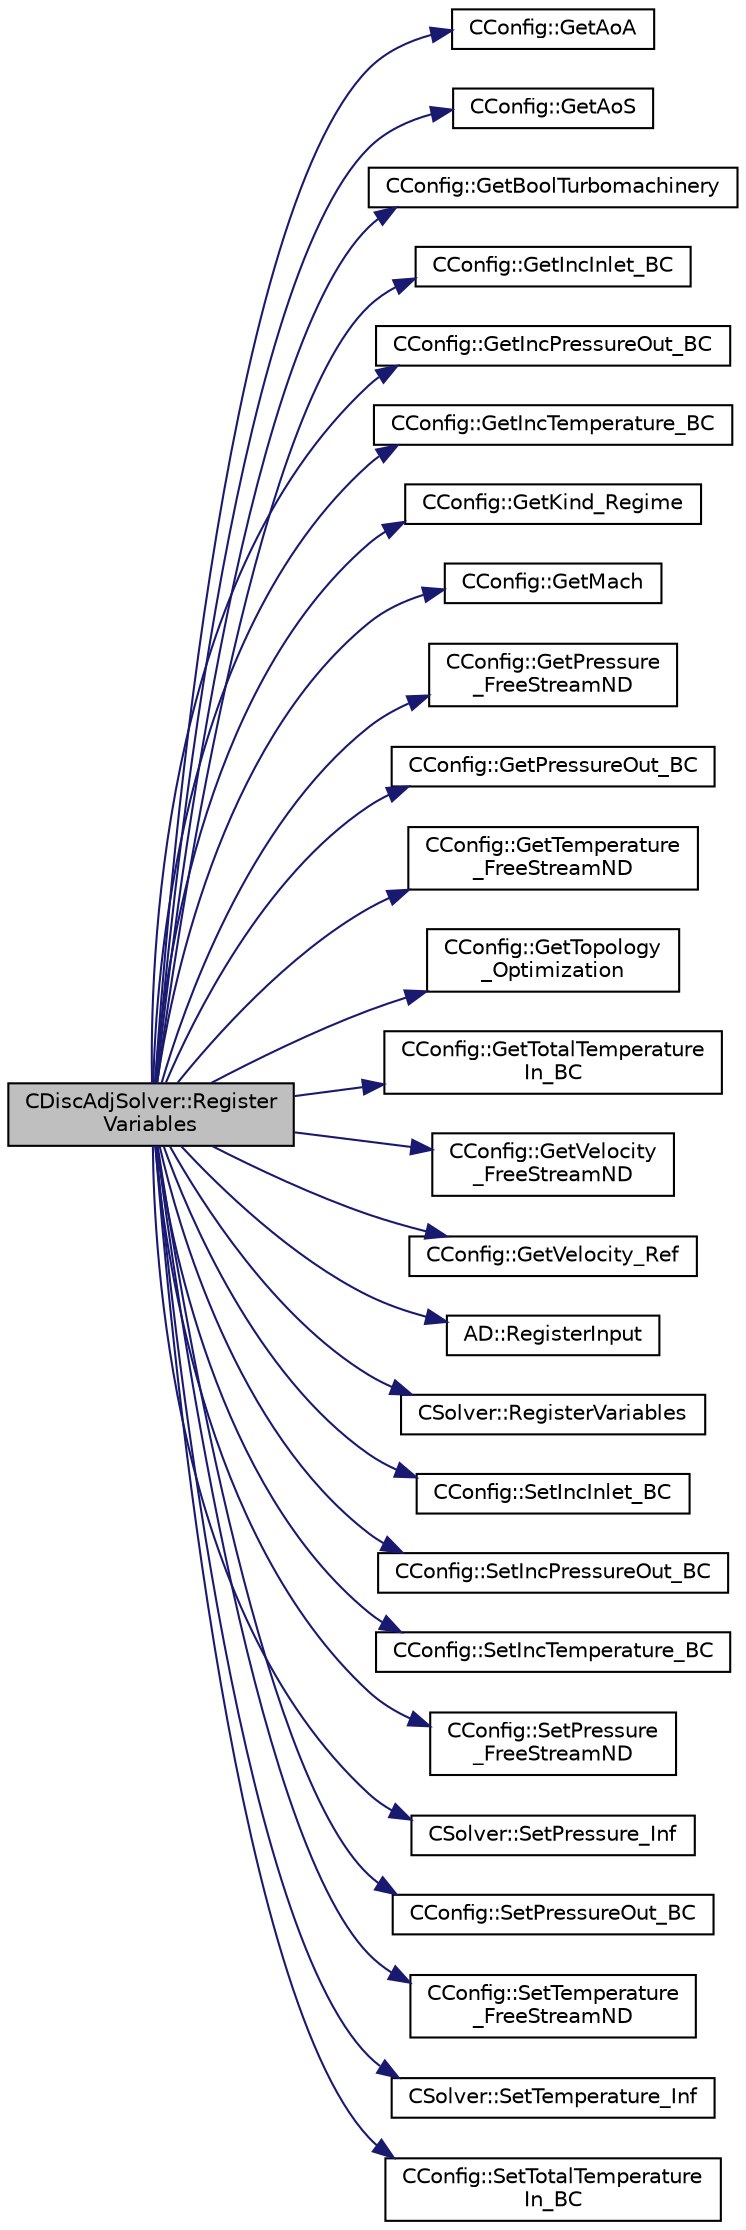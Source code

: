 digraph "CDiscAdjSolver::RegisterVariables"
{
 // LATEX_PDF_SIZE
  edge [fontname="Helvetica",fontsize="10",labelfontname="Helvetica",labelfontsize="10"];
  node [fontname="Helvetica",fontsize="10",shape=record];
  rankdir="LR";
  Node1 [label="CDiscAdjSolver::Register\lVariables",height=0.2,width=0.4,color="black", fillcolor="grey75", style="filled", fontcolor="black",tooltip="A virtual member."];
  Node1 -> Node2 [color="midnightblue",fontsize="10",style="solid",fontname="Helvetica"];
  Node2 [label="CConfig::GetAoA",height=0.2,width=0.4,color="black", fillcolor="white", style="filled",URL="$classCConfig.html#aa824c1a1b3c7cd05b7be414a76e0b250",tooltip="Get the angle of attack of the body. This is the angle between a reference line on a lifting body (of..."];
  Node1 -> Node3 [color="midnightblue",fontsize="10",style="solid",fontname="Helvetica"];
  Node3 [label="CConfig::GetAoS",height=0.2,width=0.4,color="black", fillcolor="white", style="filled",URL="$classCConfig.html#a25bfd5255f84135494ca2c368a848f98",tooltip="Get the angle of sideslip of the body. It relates to the rotation of the aircraft centerline from the..."];
  Node1 -> Node4 [color="midnightblue",fontsize="10",style="solid",fontname="Helvetica"];
  Node4 [label="CConfig::GetBoolTurbomachinery",height=0.2,width=0.4,color="black", fillcolor="white", style="filled",URL="$classCConfig.html#a9e487db59e70e83ca75e919e084cb9b9",tooltip="Verify if there is Turbomachinery performance option specified from config file."];
  Node1 -> Node5 [color="midnightblue",fontsize="10",style="solid",fontname="Helvetica"];
  Node5 [label="CConfig::GetIncInlet_BC",height=0.2,width=0.4,color="black", fillcolor="white", style="filled",URL="$classCConfig.html#af67ea6bec75e003c19b804455e35bb91",tooltip="Get the inlet velocity or pressure imposed for incompressible flow."];
  Node1 -> Node6 [color="midnightblue",fontsize="10",style="solid",fontname="Helvetica"];
  Node6 [label="CConfig::GetIncPressureOut_BC",height=0.2,width=0.4,color="black", fillcolor="white", style="filled",URL="$classCConfig.html#add3b741b1341257b15216366c5dd5bfd",tooltip="Get the outlet pressure imposed as BC for incompressible flow."];
  Node1 -> Node7 [color="midnightblue",fontsize="10",style="solid",fontname="Helvetica"];
  Node7 [label="CConfig::GetIncTemperature_BC",height=0.2,width=0.4,color="black", fillcolor="white", style="filled",URL="$classCConfig.html#a1926d01b3599f7b023d523f850f5d0be",tooltip="Get the inlet temperature imposed as BC for incompressible flow."];
  Node1 -> Node8 [color="midnightblue",fontsize="10",style="solid",fontname="Helvetica"];
  Node8 [label="CConfig::GetKind_Regime",height=0.2,width=0.4,color="black", fillcolor="white", style="filled",URL="$classCConfig.html#afbf664fbd8b2c75c5874432fdc185937",tooltip="Governing equations of the flow (it can be different from the run time equation)."];
  Node1 -> Node9 [color="midnightblue",fontsize="10",style="solid",fontname="Helvetica"];
  Node9 [label="CConfig::GetMach",height=0.2,width=0.4,color="black", fillcolor="white", style="filled",URL="$classCConfig.html#a5a078901bb388e9caa9cb856e3348f0b",tooltip="Get the value of the Mach number (velocity divided by speed of sound)."];
  Node1 -> Node10 [color="midnightblue",fontsize="10",style="solid",fontname="Helvetica"];
  Node10 [label="CConfig::GetPressure\l_FreeStreamND",height=0.2,width=0.4,color="black", fillcolor="white", style="filled",URL="$classCConfig.html#a71d391a22f5b0b7d2bcfb1e0028374da",tooltip="Get the value of the non-dimensionalized freestream pressure."];
  Node1 -> Node11 [color="midnightblue",fontsize="10",style="solid",fontname="Helvetica"];
  Node11 [label="CConfig::GetPressureOut_BC",height=0.2,width=0.4,color="black", fillcolor="white", style="filled",URL="$classCConfig.html#a3ff17cb08be7970e257849aebd2a25a6",tooltip="Get the outlet pressure imposed as BC for internal flow."];
  Node1 -> Node12 [color="midnightblue",fontsize="10",style="solid",fontname="Helvetica"];
  Node12 [label="CConfig::GetTemperature\l_FreeStreamND",height=0.2,width=0.4,color="black", fillcolor="white", style="filled",URL="$classCConfig.html#afa49e1ce7793a31cc572d957caffaef9",tooltip="Get the value of the non-dimensionalized freestream temperature."];
  Node1 -> Node13 [color="midnightblue",fontsize="10",style="solid",fontname="Helvetica"];
  Node13 [label="CConfig::GetTopology\l_Optimization",height=0.2,width=0.4,color="black", fillcolor="white", style="filled",URL="$classCConfig.html#aaf3e38ba9bf594bc2d636158d1dbf305",tooltip="Get topology optimization."];
  Node1 -> Node14 [color="midnightblue",fontsize="10",style="solid",fontname="Helvetica"];
  Node14 [label="CConfig::GetTotalTemperature\lIn_BC",height=0.2,width=0.4,color="black", fillcolor="white", style="filled",URL="$classCConfig.html#ac98a2bbe616c073dbeb158fb3c32f6ae",tooltip="Get the inlet total temperature imposed as BC for internal flow."];
  Node1 -> Node15 [color="midnightblue",fontsize="10",style="solid",fontname="Helvetica"];
  Node15 [label="CConfig::GetVelocity\l_FreeStreamND",height=0.2,width=0.4,color="black", fillcolor="white", style="filled",URL="$classCConfig.html#ae33781eb89184d511e23b7e247d21c8a",tooltip="Get the vector of the non-dimensionalized freestream velocity."];
  Node1 -> Node16 [color="midnightblue",fontsize="10",style="solid",fontname="Helvetica"];
  Node16 [label="CConfig::GetVelocity_Ref",height=0.2,width=0.4,color="black", fillcolor="white", style="filled",URL="$classCConfig.html#afad4537005c210e8a7fc015a51b8ae4c",tooltip="Get the value of the reference velocity for non-dimensionalization."];
  Node1 -> Node17 [color="midnightblue",fontsize="10",style="solid",fontname="Helvetica"];
  Node17 [label="AD::RegisterInput",height=0.2,width=0.4,color="black", fillcolor="white", style="filled",URL="$namespaceAD.html#a05310227c195f7e83d394ce9cae8b73e",tooltip="Registers the variable as an input and saves internal data (indices). I.e. as a leaf of the computati..."];
  Node1 -> Node18 [color="midnightblue",fontsize="10",style="solid",fontname="Helvetica"];
  Node18 [label="CSolver::RegisterVariables",height=0.2,width=0.4,color="black", fillcolor="white", style="filled",URL="$classCSolver.html#a70c8f5c077cc2f568f0559d81e39da08",tooltip="A virtual member."];
  Node1 -> Node19 [color="midnightblue",fontsize="10",style="solid",fontname="Helvetica"];
  Node19 [label="CConfig::SetIncInlet_BC",height=0.2,width=0.4,color="black", fillcolor="white", style="filled",URL="$classCConfig.html#a813294fd07ec7acc3c6692f85f221a22",tooltip="Set the inlet velocity or pressure imposed as BC for incompressible flow."];
  Node1 -> Node20 [color="midnightblue",fontsize="10",style="solid",fontname="Helvetica"];
  Node20 [label="CConfig::SetIncPressureOut_BC",height=0.2,width=0.4,color="black", fillcolor="white", style="filled",URL="$classCConfig.html#adcc3a9b11155f756826ba03092cebc8b",tooltip="Set the outlet pressure imposed as BC for incompressible flow."];
  Node1 -> Node21 [color="midnightblue",fontsize="10",style="solid",fontname="Helvetica"];
  Node21 [label="CConfig::SetIncTemperature_BC",height=0.2,width=0.4,color="black", fillcolor="white", style="filled",URL="$classCConfig.html#a352864c2d50ce962164f25b1cca848b0",tooltip="Set the inlet temperature imposed as BC for incompressible flow."];
  Node1 -> Node22 [color="midnightblue",fontsize="10",style="solid",fontname="Helvetica"];
  Node22 [label="CConfig::SetPressure\l_FreeStreamND",height=0.2,width=0.4,color="black", fillcolor="white", style="filled",URL="$classCConfig.html#aa81134852bfae258be83fcbb88bea0a6",tooltip="Set the nondimensionalized freestream pressure."];
  Node1 -> Node23 [color="midnightblue",fontsize="10",style="solid",fontname="Helvetica"];
  Node23 [label="CSolver::SetPressure_Inf",height=0.2,width=0.4,color="black", fillcolor="white", style="filled",URL="$classCSolver.html#aec0c19265a348b27923f34eb8130875c",tooltip="A virtual member."];
  Node1 -> Node24 [color="midnightblue",fontsize="10",style="solid",fontname="Helvetica"];
  Node24 [label="CConfig::SetPressureOut_BC",height=0.2,width=0.4,color="black", fillcolor="white", style="filled",URL="$classCConfig.html#a7dd670398f48fdfae37c60f2ca0516dc",tooltip="Set the outlet pressure imposed as BC for internal flow."];
  Node1 -> Node25 [color="midnightblue",fontsize="10",style="solid",fontname="Helvetica"];
  Node25 [label="CConfig::SetTemperature\l_FreeStreamND",height=0.2,width=0.4,color="black", fillcolor="white", style="filled",URL="$classCConfig.html#afaa9eb2373caea9d89df79ff693c4a0d",tooltip="Set the non-dimensional freestream temperature."];
  Node1 -> Node26 [color="midnightblue",fontsize="10",style="solid",fontname="Helvetica"];
  Node26 [label="CSolver::SetTemperature_Inf",height=0.2,width=0.4,color="black", fillcolor="white", style="filled",URL="$classCSolver.html#a7274d727e8433926b03ef8a8e54ef0da",tooltip="A virtual member."];
  Node1 -> Node27 [color="midnightblue",fontsize="10",style="solid",fontname="Helvetica"];
  Node27 [label="CConfig::SetTotalTemperature\lIn_BC",height=0.2,width=0.4,color="black", fillcolor="white", style="filled",URL="$classCConfig.html#ae8b150f4dfc93a9f697a45de11a0a858",tooltip="Set the inlet total temperature imposed as BC for internal flow."];
}
